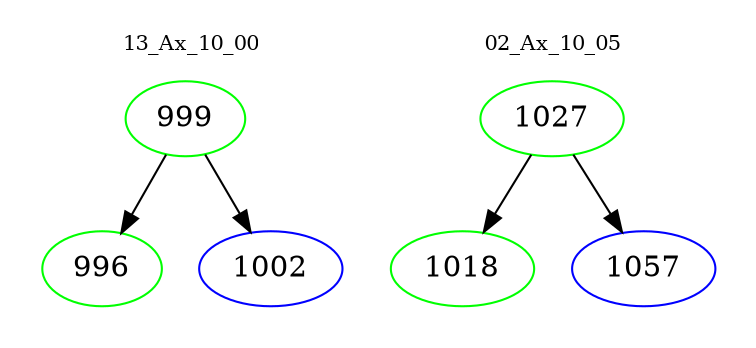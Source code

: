 digraph{
subgraph cluster_0 {
color = white
label = "13_Ax_10_00";
fontsize=10;
T0_999 [label="999", color="green"]
T0_999 -> T0_996 [color="black"]
T0_996 [label="996", color="green"]
T0_999 -> T0_1002 [color="black"]
T0_1002 [label="1002", color="blue"]
}
subgraph cluster_1 {
color = white
label = "02_Ax_10_05";
fontsize=10;
T1_1027 [label="1027", color="green"]
T1_1027 -> T1_1018 [color="black"]
T1_1018 [label="1018", color="green"]
T1_1027 -> T1_1057 [color="black"]
T1_1057 [label="1057", color="blue"]
}
}
